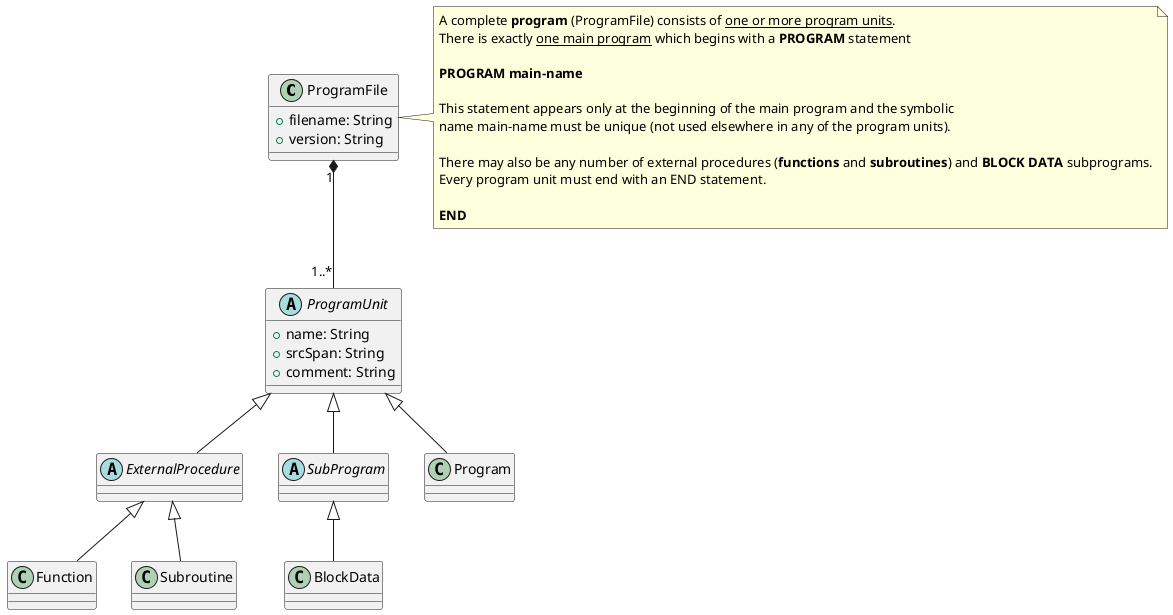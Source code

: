 @startuml famixFortran
' defineClass
class ProgramFile{
    + filename: String
    + version: String
}

abstract class ProgramUnit{
    + name: String
    + srcSpan: String
    + comment: String
}


abstract class ExternalProcedure{
}

abstract class SubProgram{
}

class Program{
}

class Function{
}

class Subroutine{
}

class BlockData{
}

' defineHierarchy
ProgramFile "1" *-- "1..*" ProgramUnit

ProgramUnit <|-- Program
ProgramUnit <|-- SubProgram
ProgramUnit <|-- ExternalProcedure
ExternalProcedure <|-- Function
ExternalProcedure <|-- Subroutine
SubProgram <|-- BlockData

' defineComment
note right of ProgramFile: A complete <b>program</b> (ProgramFile) consists of <u>one or more program units</u>.\nThere is exactly <u>one main program</u> which begins with a <b>PROGRAM</b> statement\n\n<b>PROGRAM main-name</b>\n\nThis statement appears only at the beginning of the main program and the symbolic\nname main-name must be unique (not used elsewhere in any of the program units).\n\nThere may also be any number of external procedures (<b>functions</b> and <b>subroutines</b>) and <b>BLOCK DATA</b> subprograms.\nEvery program unit must end with an END statement.\n\n<b>END</b>

@enduml